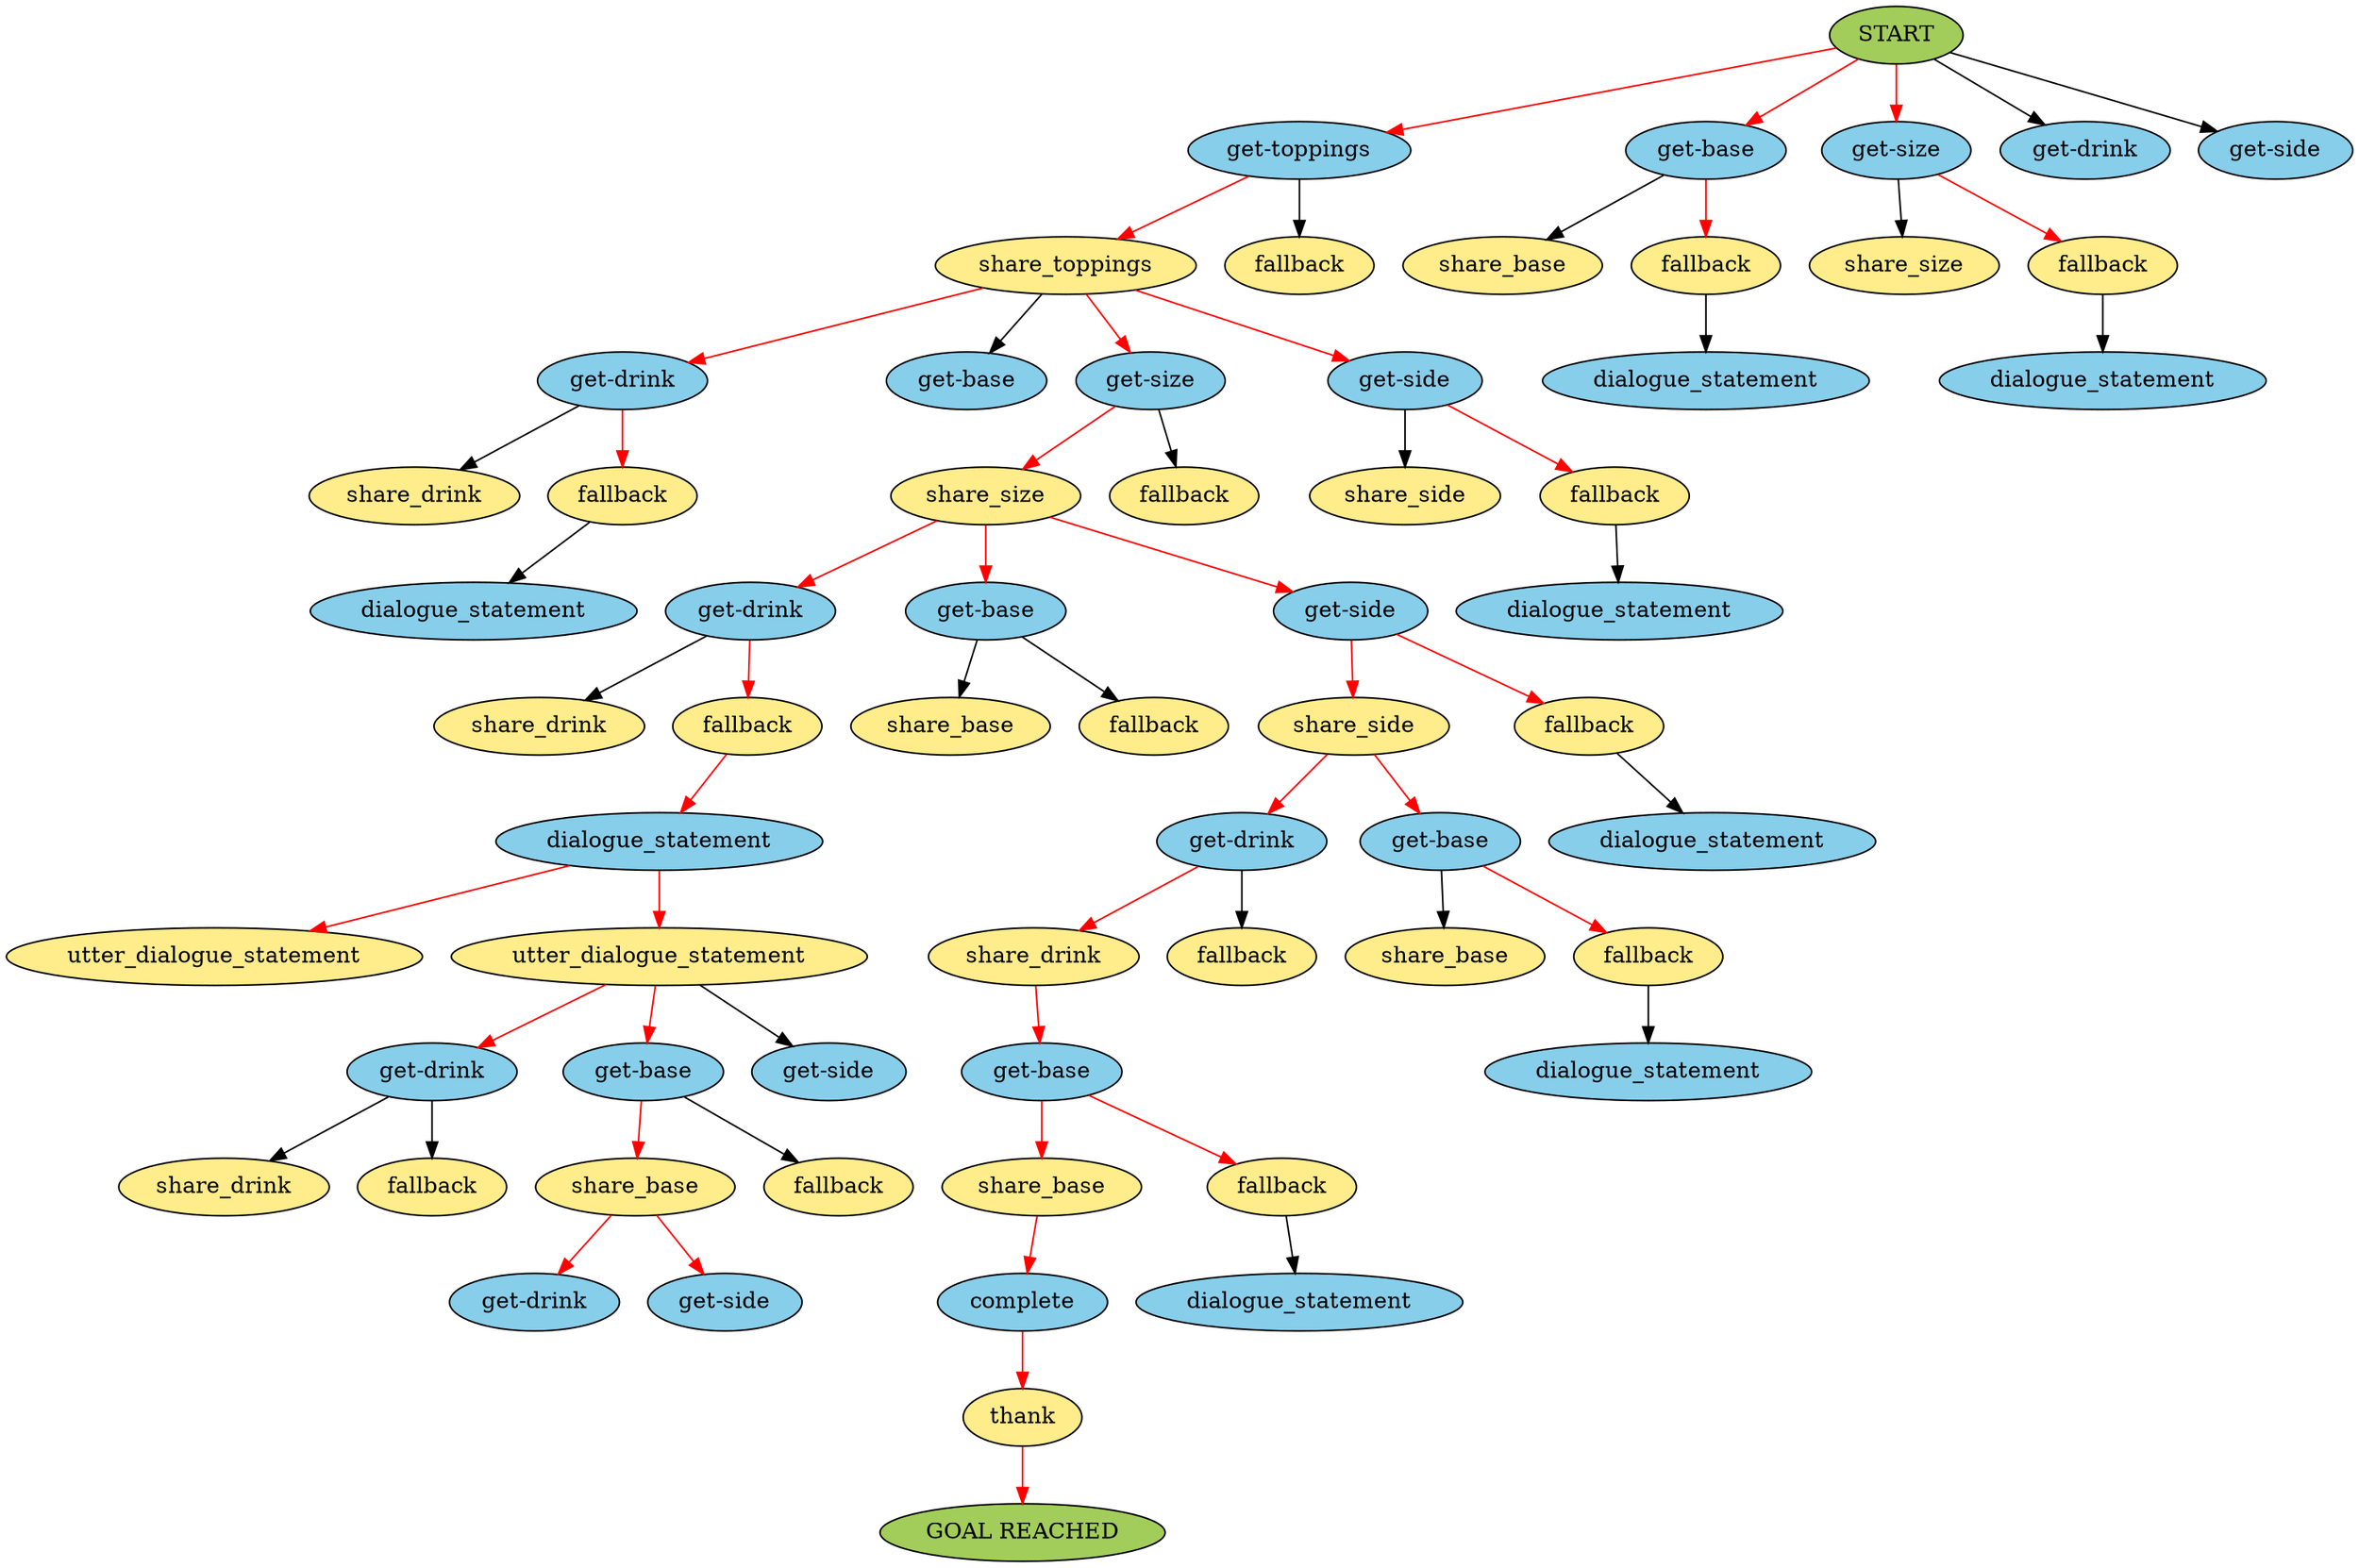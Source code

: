 digraph {
	0 [label=START fillcolor=darkolivegreen3 style=filled]
	1 [label="get-toppings" fillcolor=skyblue style=filled]
	0 -> 1 [color=red]
	2 [label="get-base" fillcolor=skyblue style=filled]
	0 -> 2 [color=red]
	3 [label="get-size" fillcolor=skyblue style=filled]
	0 -> 3 [color=red]
	4 [label="get-drink" fillcolor=skyblue style=filled]
	0 -> 4 [color=black]
	5 [label="get-side" fillcolor=skyblue style=filled]
	0 -> 5 [color=black]
	6 [label=share_toppings fillcolor=lightgoldenrod1 style=filled]
	1 -> 6 [color=red]
	7 [label=fallback fillcolor=lightgoldenrod1 style=filled]
	1 -> 7 [color=black]
	8 [label=share_base fillcolor=lightgoldenrod1 style=filled]
	2 -> 8 [color=black]
	9 [label=fallback fillcolor=lightgoldenrod1 style=filled]
	2 -> 9 [color=red]
	10 [label=share_size fillcolor=lightgoldenrod1 style=filled]
	3 -> 10 [color=black]
	11 [label=fallback fillcolor=lightgoldenrod1 style=filled]
	3 -> 11 [color=red]
	12 [label="get-drink" fillcolor=skyblue style=filled]
	6 -> 12 [color=red]
	13 [label="get-base" fillcolor=skyblue style=filled]
	6 -> 13 [color=black]
	14 [label="get-size" fillcolor=skyblue style=filled]
	6 -> 14 [color=red]
	15 [label="get-side" fillcolor=skyblue style=filled]
	6 -> 15 [color=red]
	16 [label=dialogue_statement fillcolor=skyblue style=filled]
	9 -> 16 [color=black]
	17 [label=dialogue_statement fillcolor=skyblue style=filled]
	11 -> 17 [color=black]
	18 [label=share_size fillcolor=lightgoldenrod1 style=filled]
	14 -> 18 [color=red]
	19 [label=fallback fillcolor=lightgoldenrod1 style=filled]
	14 -> 19 [color=black]
	20 [label=share_side fillcolor=lightgoldenrod1 style=filled]
	15 -> 20 [color=black]
	21 [label=fallback fillcolor=lightgoldenrod1 style=filled]
	15 -> 21 [color=red]
	22 [label=share_drink fillcolor=lightgoldenrod1 style=filled]
	12 -> 22 [color=black]
	23 [label=fallback fillcolor=lightgoldenrod1 style=filled]
	12 -> 23 [color=red]
	24 [label="get-drink" fillcolor=skyblue style=filled]
	18 -> 24 [color=red]
	25 [label="get-base" fillcolor=skyblue style=filled]
	18 -> 25 [color=red]
	26 [label="get-side" fillcolor=skyblue style=filled]
	18 -> 26 [color=red]
	27 [label=dialogue_statement fillcolor=skyblue style=filled]
	21 -> 27 [color=black]
	28 [label=dialogue_statement fillcolor=skyblue style=filled]
	23 -> 28 [color=black]
	29 [label=share_side fillcolor=lightgoldenrod1 style=filled]
	26 -> 29 [color=red]
	30 [label=fallback fillcolor=lightgoldenrod1 style=filled]
	26 -> 30 [color=red]
	31 [label=share_drink fillcolor=lightgoldenrod1 style=filled]
	24 -> 31 [color=black]
	32 [label=fallback fillcolor=lightgoldenrod1 style=filled]
	24 -> 32 [color=red]
	33 [label=share_base fillcolor=lightgoldenrod1 style=filled]
	25 -> 33 [color=black]
	34 [label=fallback fillcolor=lightgoldenrod1 style=filled]
	25 -> 34 [color=black]
	35 [label="get-drink" fillcolor=skyblue style=filled]
	29 -> 35 [color=red]
	36 [label="get-base" fillcolor=skyblue style=filled]
	29 -> 36 [color=red]
	37 [label=dialogue_statement fillcolor=skyblue style=filled]
	32 -> 37 [color=red]
	38 [label=dialogue_statement fillcolor=skyblue style=filled]
	30 -> 38 [color=black]
	39 [label=utter_dialogue_statement fillcolor=lightgoldenrod1 style=filled]
	37 -> 39 [color=red]
	40 [label=share_drink fillcolor=lightgoldenrod1 style=filled]
	35 -> 40 [color=red]
	41 [label=fallback fillcolor=lightgoldenrod1 style=filled]
	35 -> 41 [color=black]
	42 [label=share_base fillcolor=lightgoldenrod1 style=filled]
	36 -> 42 [color=black]
	43 [label=fallback fillcolor=lightgoldenrod1 style=filled]
	36 -> 43 [color=red]
	44 [label=utter_dialogue_statement fillcolor=lightgoldenrod1 style=filled]
	37 -> 44 [color=red]
	45 [label="get-base" fillcolor=skyblue style=filled]
	40 -> 45 [color=red]
	46 [label="get-drink" fillcolor=skyblue style=filled]
	44 -> 46 [color=red]
	47 [label="get-base" fillcolor=skyblue style=filled]
	44 -> 47 [color=red]
	48 [label="get-side" fillcolor=skyblue style=filled]
	44 -> 48 [color=black]
	49 [label=dialogue_statement fillcolor=skyblue style=filled]
	43 -> 49 [color=black]
	50 [label=share_base fillcolor=lightgoldenrod1 style=filled]
	45 -> 50 [color=red]
	51 [label=fallback fillcolor=lightgoldenrod1 style=filled]
	45 -> 51 [color=red]
	52 [label=share_base fillcolor=lightgoldenrod1 style=filled]
	47 -> 52 [color=red]
	53 [label=fallback fillcolor=lightgoldenrod1 style=filled]
	47 -> 53 [color=black]
	54 [label=share_drink fillcolor=lightgoldenrod1 style=filled]
	46 -> 54 [color=black]
	55 [label=fallback fillcolor=lightgoldenrod1 style=filled]
	46 -> 55 [color=black]
	56 [label=complete fillcolor=skyblue style=filled]
	50 -> 56 [color=red]
	57 [label="get-drink" fillcolor=skyblue style=filled]
	52 -> 57 [color=red]
	58 [label="get-side" fillcolor=skyblue style=filled]
	52 -> 58 [color=red]
	59 [label=dialogue_statement fillcolor=skyblue style=filled]
	51 -> 59 [color=black]
	60 [label=thank fillcolor=lightgoldenrod1 style=filled]
	56 -> 60 [color=red]
	61 [label="GOAL REACHED" fillcolor=darkolivegreen3 style=filled]
	60 -> 61 [color=red]
}
